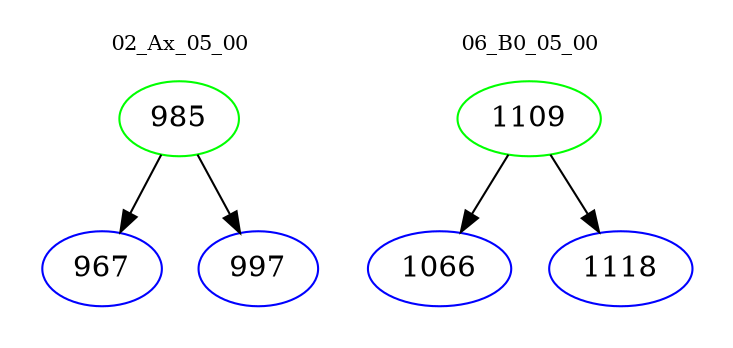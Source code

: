 digraph{
subgraph cluster_0 {
color = white
label = "02_Ax_05_00";
fontsize=10;
T0_985 [label="985", color="green"]
T0_985 -> T0_967 [color="black"]
T0_967 [label="967", color="blue"]
T0_985 -> T0_997 [color="black"]
T0_997 [label="997", color="blue"]
}
subgraph cluster_1 {
color = white
label = "06_B0_05_00";
fontsize=10;
T1_1109 [label="1109", color="green"]
T1_1109 -> T1_1066 [color="black"]
T1_1066 [label="1066", color="blue"]
T1_1109 -> T1_1118 [color="black"]
T1_1118 [label="1118", color="blue"]
}
}
